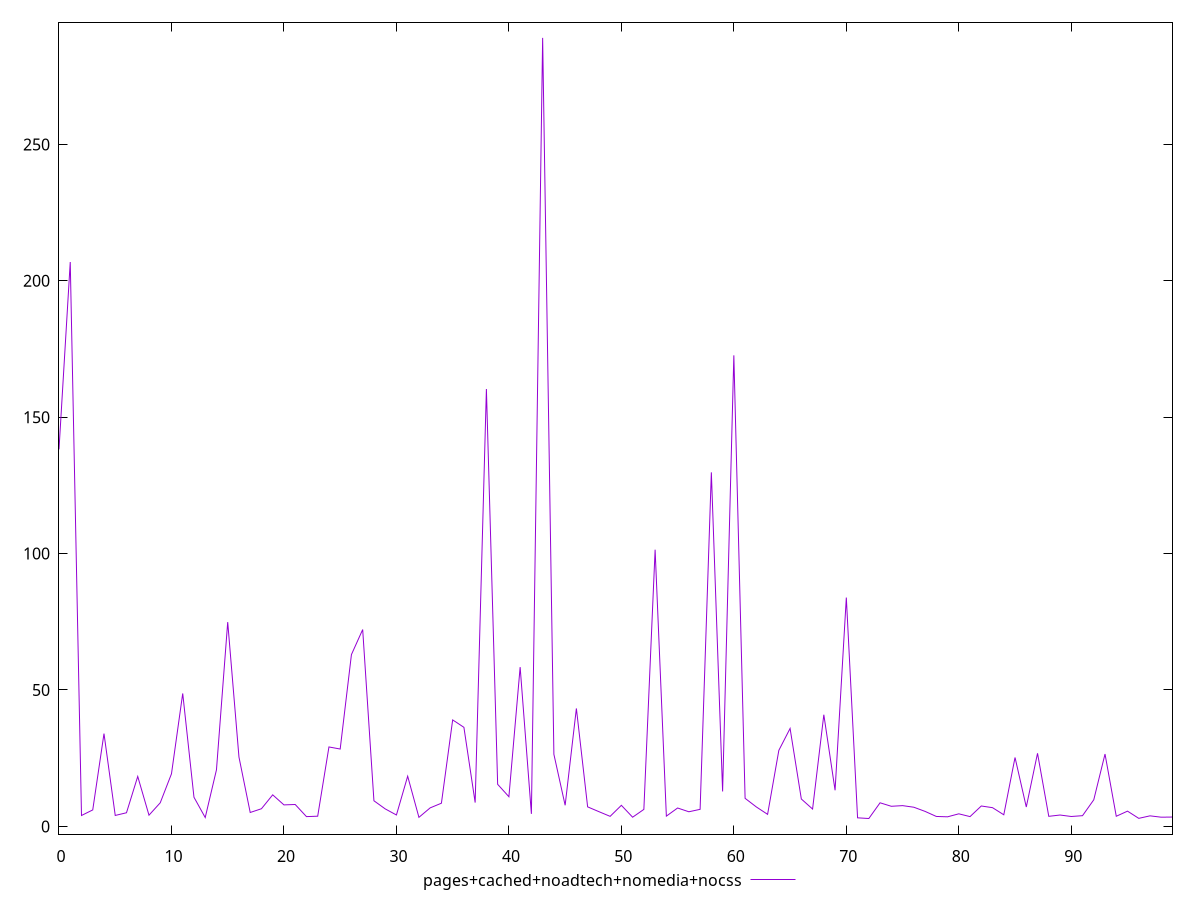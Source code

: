 reset

$pagesCachedNoadtechNomediaNocss <<EOF
0 138.205
1 206.875
2 3.994999999999999
3 6.034
4 34.013000000000005
5 4.0089999999999995
6 4.995000000000001
7 18.308
8 4.103999999999999
9 8.647
10 19.274
11 48.729
12 10.687000000000001
13 3.2460000000000004
14 20.74
15 74.87900000000002
16 25.407999999999998
17 5.095999999999998
18 6.469000000000001
19 11.562999999999999
20 7.8759999999999994
21 8.026
22 3.585
23 3.7329999999999997
24 29.116
25 28.354
26 62.974000000000004
27 72.155
28 9.39
29 6.421
30 4.178000000000001
31 18.393
32 3.315999999999999
33 6.787000000000001
34 8.497999999999998
35 39.022
36 36.312
37 8.724
38 160.32399999999996
39 15.423000000000002
40 10.872
41 58.378
42 4.585000000000001
43 289.032
44 26.421999999999997
45 7.731999999999999
46 43.23899999999999
47 7.157000000000001
48 5.403999999999999
49 3.6790000000000003
50 7.722000000000001
51 3.365
52 6.229
53 101.42000000000002
54 3.76
55 6.74
56 5.355999999999998
57 6.25
58 129.788
59 12.802999999999999
60 172.674
61 10.286999999999999
62 7.125
63 4.415000000000003
64 27.871000000000002
65 35.900000000000006
66 10.041
67 6.358999999999998
68 40.93599999999999
69 13.232999999999999
70 83.88000000000001
71 3.1389999999999993
72 2.883
73 8.646999999999998
74 7.369
75 7.608
76 7.025
77 5.4990000000000006
78 3.6419999999999995
79 3.508
80 4.607
81 3.5840000000000005
82 7.474999999999998
83 6.859
84 4.253
85 25.259
86 7.103
87 26.791999999999998
88 3.686
89 4.165
90 3.6270000000000007
91 3.9250000000000007
92 9.743
93 26.521
94 3.7089999999999996
95 5.587999999999999
96 2.9450000000000003
97 3.8619999999999997
98 3.3659999999999997
99 3.425
EOF

set key outside below
set xrange [0:99]
set yrange [-2.8399799999999997:294.75498]
set trange [-2.8399799999999997:294.75498]
set terminal svg size 640, 500 enhanced background rgb 'white'
set output "report_00013_2021-02-09T12-04-24.940Z/server-response-time/comparison/line/4_vs_5.svg"

plot $pagesCachedNoadtechNomediaNocss title "pages+cached+noadtech+nomedia+nocss" with line

reset
